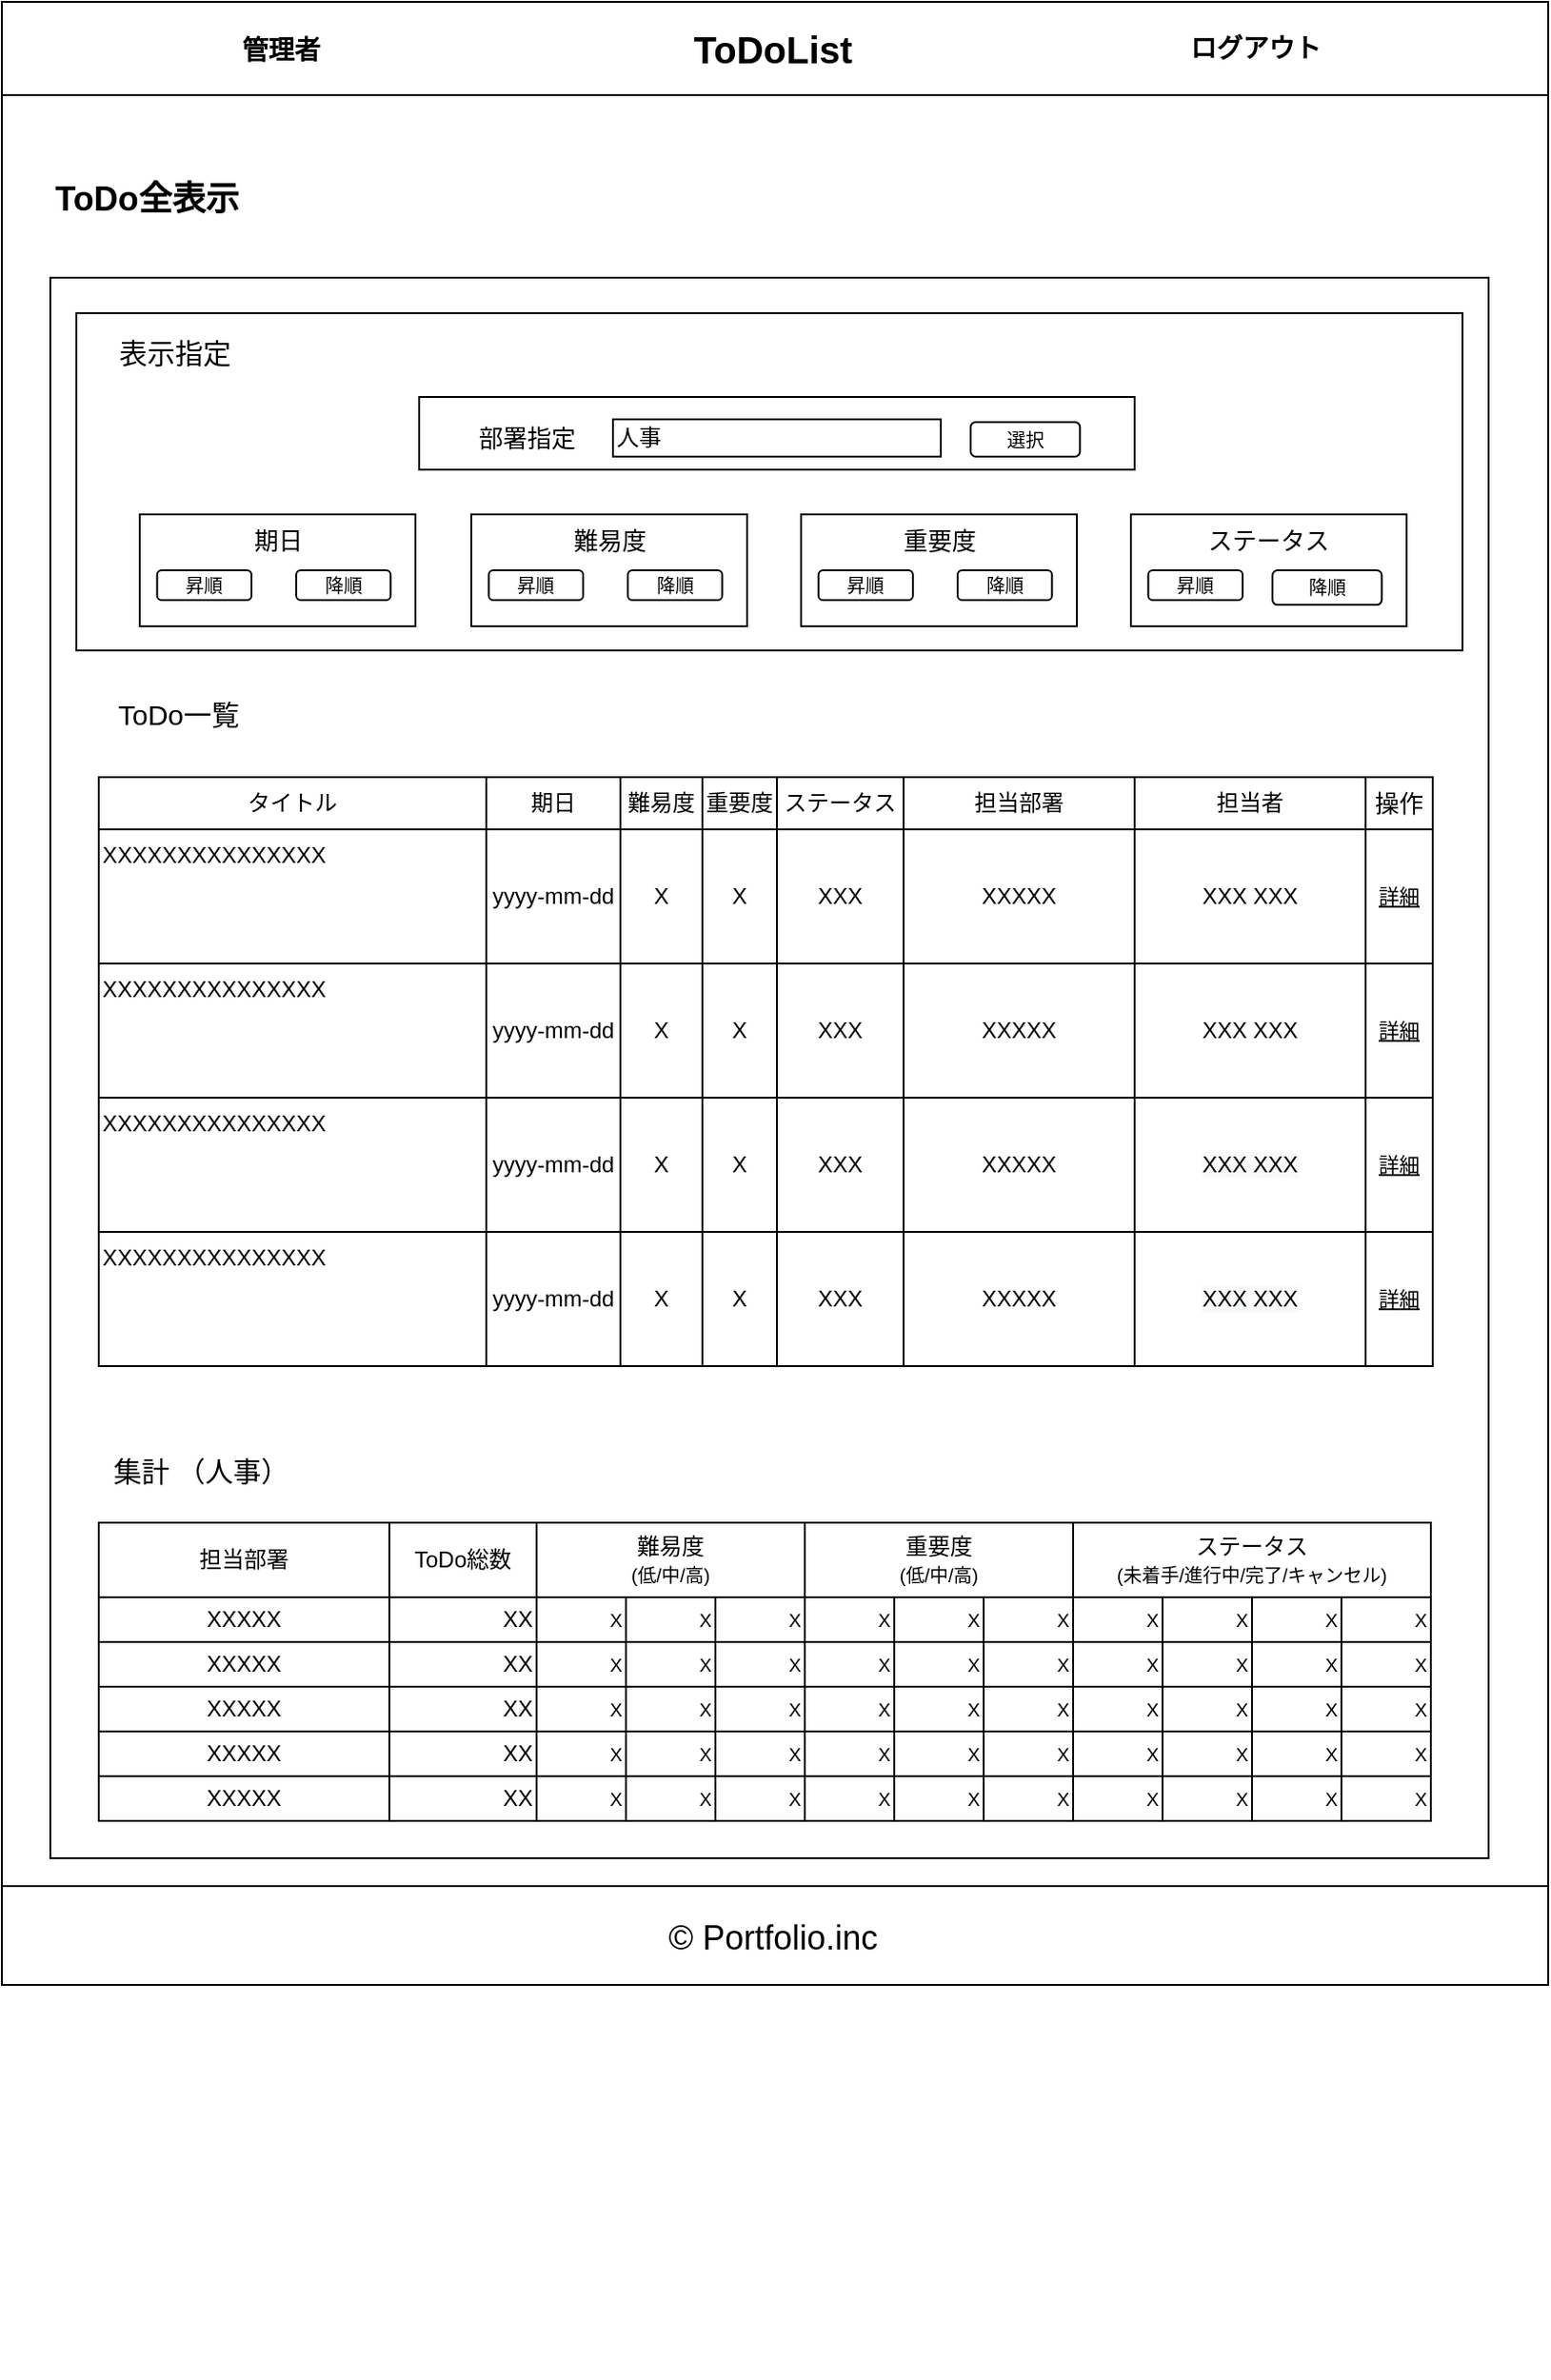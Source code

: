 <mxfile version="13.9.9" type="device"><diagram id="lAW5gfvQpGq91mGYDGwt" name="ページ1"><mxGraphModel dx="2434" dy="2695" grid="1" gridSize="4" guides="1" tooltips="1" connect="1" arrows="1" fold="1" page="1" pageScale="1" pageWidth="827" pageHeight="1169" math="0" shadow="0"><root><mxCell id="0"/><mxCell id="1" parent="0"/><mxCell id="KEuncwygjHZbyqNy_YQT-34" value="" style="group" parent="1" vertex="1" connectable="0"><mxGeometry y="-48" width="830" height="996" as="geometry"/></mxCell><mxCell id="tP_qFb6u1pj_dAxfEfU8-1" value="" style="rounded=0;whiteSpace=wrap;html=1;" parent="KEuncwygjHZbyqNy_YQT-34" vertex="1"><mxGeometry y="-68" width="830" height="1048" as="geometry"/></mxCell><mxCell id="tP_qFb6u1pj_dAxfEfU8-2" value="" style="rounded=0;whiteSpace=wrap;html=1;" parent="KEuncwygjHZbyqNy_YQT-34" vertex="1"><mxGeometry y="-76" width="830" height="50" as="geometry"/></mxCell><mxCell id="tP_qFb6u1pj_dAxfEfU8-8" value="" style="rounded=0;whiteSpace=wrap;html=1;" parent="KEuncwygjHZbyqNy_YQT-34" vertex="1"><mxGeometry y="935" width="830" height="53" as="geometry"/></mxCell><mxCell id="tP_qFb6u1pj_dAxfEfU8-9" value="&lt;font style=&quot;font-size: 18px&quot;&gt;© Portfolio.inc&lt;/font&gt;" style="text;html=1;strokeColor=none;fillColor=none;align=center;verticalAlign=middle;whiteSpace=wrap;rounded=0;fontSize=20;" parent="KEuncwygjHZbyqNy_YQT-34" vertex="1"><mxGeometry x="298" y="951.5" width="232" height="20" as="geometry"/></mxCell><mxCell id="249utH4H3VEhiZY-PdCE-3" value="&lt;font size=&quot;1&quot;&gt;&lt;b style=&quot;font-size: 18px&quot;&gt;ToDo全表示&lt;/b&gt;&lt;/font&gt;" style="text;html=1;strokeColor=none;fillColor=none;align=center;verticalAlign=middle;whiteSpace=wrap;rounded=0;fontSize=17;" parent="KEuncwygjHZbyqNy_YQT-34" vertex="1"><mxGeometry x="16" y="20" width="124" height="20" as="geometry"/></mxCell><mxCell id="tP_qFb6u1pj_dAxfEfU8-3" value="&lt;b&gt;&lt;font style=&quot;font-size: 20px&quot;&gt;ToDoList&lt;/font&gt;&lt;/b&gt;" style="text;html=1;strokeColor=none;fillColor=none;align=center;verticalAlign=middle;whiteSpace=wrap;rounded=0;strokeWidth=4;" parent="KEuncwygjHZbyqNy_YQT-34" vertex="1"><mxGeometry x="334" y="-66" width="160" height="30" as="geometry"/></mxCell><mxCell id="KEuncwygjHZbyqNy_YQT-17" value="&lt;span style=&quot;font-size: 14px&quot;&gt;&lt;b style=&quot;font-size: 14px&quot;&gt;管理者&lt;/b&gt;&lt;/span&gt;" style="text;html=1;strokeColor=none;fillColor=none;align=center;verticalAlign=middle;whiteSpace=wrap;rounded=0;fontSize=14;" parent="KEuncwygjHZbyqNy_YQT-34" vertex="1"><mxGeometry x="100" y="-60" width="100" height="20" as="geometry"/></mxCell><mxCell id="KEuncwygjHZbyqNy_YQT-21" value="&lt;b&gt;ログアウト&lt;/b&gt;" style="text;html=1;strokeColor=none;fillColor=none;align=center;verticalAlign=middle;whiteSpace=wrap;rounded=0;fontSize=14;" parent="KEuncwygjHZbyqNy_YQT-34" vertex="1"><mxGeometry x="623" y="-61" width="100" height="20" as="geometry"/></mxCell><mxCell id="KEuncwygjHZbyqNy_YQT-14" value="" style="rounded=0;whiteSpace=wrap;html=1;fillColor=none;" parent="KEuncwygjHZbyqNy_YQT-34" vertex="1"><mxGeometry x="26" y="72" width="772" height="848" as="geometry"/></mxCell><mxCell id="OrFkVEM_c1ZQOquCTtwF-202" value="" style="group" parent="1" vertex="1" connectable="0"><mxGeometry x="46" y="38" width="736" height="128" as="geometry"/></mxCell><mxCell id="OrFkVEM_c1ZQOquCTtwF-110" value="表示指定" style="text;html=1;strokeColor=none;fillColor=none;align=center;verticalAlign=middle;whiteSpace=wrap;rounded=0;fontSize=15;" parent="OrFkVEM_c1ZQOquCTtwF-202" vertex="1"><mxGeometry x="13" y="16" width="68" height="20" as="geometry"/></mxCell><mxCell id="OrFkVEM_c1ZQOquCTtwF-124" value="" style="group" parent="OrFkVEM_c1ZQOquCTtwF-202" vertex="1" connectable="0"><mxGeometry x="28" y="113" width="148" height="60" as="geometry"/></mxCell><mxCell id="OrFkVEM_c1ZQOquCTtwF-119" value="" style="rounded=0;whiteSpace=wrap;html=1;fontSize=11;align=center;" parent="OrFkVEM_c1ZQOquCTtwF-124" vertex="1"><mxGeometry width="148" height="60" as="geometry"/></mxCell><mxCell id="OrFkVEM_c1ZQOquCTtwF-114" value="期日" style="text;html=1;strokeColor=none;fillColor=none;align=center;verticalAlign=middle;whiteSpace=wrap;rounded=0;fontSize=13;" parent="OrFkVEM_c1ZQOquCTtwF-124" vertex="1"><mxGeometry x="50.667" y="4" width="46.667" height="20" as="geometry"/></mxCell><mxCell id="OrFkVEM_c1ZQOquCTtwF-116" value="昇順" style="rounded=1;whiteSpace=wrap;html=1;fontSize=10;align=center;" parent="OrFkVEM_c1ZQOquCTtwF-124" vertex="1"><mxGeometry x="9.33" y="30" width="50.67" height="16" as="geometry"/></mxCell><mxCell id="OrFkVEM_c1ZQOquCTtwF-138" value="降順" style="rounded=1;whiteSpace=wrap;html=1;fontSize=10;align=center;" parent="OrFkVEM_c1ZQOquCTtwF-124" vertex="1"><mxGeometry x="84" y="30" width="50.67" height="16" as="geometry"/></mxCell><mxCell id="OrFkVEM_c1ZQOquCTtwF-157" value="" style="group" parent="OrFkVEM_c1ZQOquCTtwF-202" vertex="1" connectable="0"><mxGeometry x="206" y="113" width="148" height="60" as="geometry"/></mxCell><mxCell id="OrFkVEM_c1ZQOquCTtwF-158" value="" style="rounded=0;whiteSpace=wrap;html=1;fontSize=11;align=center;" parent="OrFkVEM_c1ZQOquCTtwF-157" vertex="1"><mxGeometry width="148" height="60" as="geometry"/></mxCell><mxCell id="OrFkVEM_c1ZQOquCTtwF-159" value="難易度" style="text;html=1;strokeColor=none;fillColor=none;align=center;verticalAlign=middle;whiteSpace=wrap;rounded=0;fontSize=13;" parent="OrFkVEM_c1ZQOquCTtwF-157" vertex="1"><mxGeometry x="50.667" y="4" width="46.667" height="20" as="geometry"/></mxCell><mxCell id="OrFkVEM_c1ZQOquCTtwF-160" value="昇順" style="rounded=1;whiteSpace=wrap;html=1;fontSize=10;align=center;" parent="OrFkVEM_c1ZQOquCTtwF-157" vertex="1"><mxGeometry x="9.33" y="30" width="50.67" height="16" as="geometry"/></mxCell><mxCell id="OrFkVEM_c1ZQOquCTtwF-161" value="降順" style="rounded=1;whiteSpace=wrap;html=1;fontSize=10;align=center;" parent="OrFkVEM_c1ZQOquCTtwF-157" vertex="1"><mxGeometry x="84" y="30" width="50.67" height="16" as="geometry"/></mxCell><mxCell id="OrFkVEM_c1ZQOquCTtwF-162" value="" style="group" parent="OrFkVEM_c1ZQOquCTtwF-202" vertex="1" connectable="0"><mxGeometry x="383" y="113" width="148" height="60" as="geometry"/></mxCell><mxCell id="OrFkVEM_c1ZQOquCTtwF-163" value="" style="rounded=0;whiteSpace=wrap;html=1;fontSize=11;align=center;" parent="OrFkVEM_c1ZQOquCTtwF-162" vertex="1"><mxGeometry width="148" height="60" as="geometry"/></mxCell><mxCell id="OrFkVEM_c1ZQOquCTtwF-164" value="重要度" style="text;html=1;strokeColor=none;fillColor=none;align=center;verticalAlign=middle;whiteSpace=wrap;rounded=0;fontSize=13;" parent="OrFkVEM_c1ZQOquCTtwF-162" vertex="1"><mxGeometry x="50.667" y="4" width="46.667" height="20" as="geometry"/></mxCell><mxCell id="OrFkVEM_c1ZQOquCTtwF-165" value="昇順" style="rounded=1;whiteSpace=wrap;html=1;fontSize=10;align=center;" parent="OrFkVEM_c1ZQOquCTtwF-162" vertex="1"><mxGeometry x="9.33" y="30" width="50.67" height="16" as="geometry"/></mxCell><mxCell id="OrFkVEM_c1ZQOquCTtwF-166" value="降順" style="rounded=1;whiteSpace=wrap;html=1;fontSize=10;align=center;" parent="OrFkVEM_c1ZQOquCTtwF-162" vertex="1"><mxGeometry x="84" y="30" width="50.67" height="16" as="geometry"/></mxCell><mxCell id="OrFkVEM_c1ZQOquCTtwF-172" value="" style="group" parent="OrFkVEM_c1ZQOquCTtwF-202" vertex="1" connectable="0"><mxGeometry x="560" y="113" width="148" height="60" as="geometry"/></mxCell><mxCell id="OrFkVEM_c1ZQOquCTtwF-173" value="" style="rounded=0;whiteSpace=wrap;html=1;fontSize=11;align=center;" parent="OrFkVEM_c1ZQOquCTtwF-172" vertex="1"><mxGeometry width="148" height="60" as="geometry"/></mxCell><mxCell id="OrFkVEM_c1ZQOquCTtwF-174" value="ステータス" style="text;html=1;strokeColor=none;fillColor=none;align=center;verticalAlign=middle;whiteSpace=wrap;rounded=0;fontSize=13;" parent="OrFkVEM_c1ZQOquCTtwF-172" vertex="1"><mxGeometry x="36" y="4" width="76" height="20" as="geometry"/></mxCell><mxCell id="OrFkVEM_c1ZQOquCTtwF-175" value="昇順" style="rounded=1;whiteSpace=wrap;html=1;fontSize=10;align=center;" parent="OrFkVEM_c1ZQOquCTtwF-172" vertex="1"><mxGeometry x="9.33" y="30" width="50.67" height="16" as="geometry"/></mxCell><mxCell id="OrFkVEM_c1ZQOquCTtwF-176" value="降順" style="rounded=1;whiteSpace=wrap;html=1;fontSize=10;align=center;" parent="OrFkVEM_c1ZQOquCTtwF-172" vertex="1"><mxGeometry x="76" y="30" width="58.67" height="18.53" as="geometry"/></mxCell><mxCell id="OrFkVEM_c1ZQOquCTtwF-203" value="ToDo一覧" style="text;html=1;strokeColor=none;fillColor=none;align=center;verticalAlign=middle;whiteSpace=wrap;rounded=0;fontSize=15;" parent="1" vertex="1"><mxGeometry x="57" y="248" width="76" height="20" as="geometry"/></mxCell><mxCell id="Nh4IR3t0AtoiWGDYlAv8-226" value="" style="group" parent="1" vertex="1" connectable="0"><mxGeometry x="52" y="319" width="748" height="460" as="geometry"/></mxCell><mxCell id="Nh4IR3t0AtoiWGDYlAv8-65" value="" style="group" parent="Nh4IR3t0AtoiWGDYlAv8-226" vertex="1" connectable="0"><mxGeometry width="748" height="460" as="geometry"/></mxCell><mxCell id="Nh4IR3t0AtoiWGDYlAv8-66" value="" style="group" parent="Nh4IR3t0AtoiWGDYlAv8-65" vertex="1" connectable="0"><mxGeometry width="692" height="460" as="geometry"/></mxCell><mxCell id="Nh4IR3t0AtoiWGDYlAv8-67" value="タイトル" style="rounded=0;whiteSpace=wrap;html=1;" parent="Nh4IR3t0AtoiWGDYlAv8-66" vertex="1"><mxGeometry y="-27" width="208" height="28" as="geometry"/></mxCell><mxCell id="Nh4IR3t0AtoiWGDYlAv8-69" value="期日" style="rounded=0;whiteSpace=wrap;html=1;" parent="Nh4IR3t0AtoiWGDYlAv8-66" vertex="1"><mxGeometry x="208" y="-27" width="72" height="28" as="geometry"/></mxCell><mxCell id="Nh4IR3t0AtoiWGDYlAv8-70" value="難易度" style="rounded=0;whiteSpace=wrap;html=1;" parent="Nh4IR3t0AtoiWGDYlAv8-66" vertex="1"><mxGeometry x="280" y="-27" width="44" height="28" as="geometry"/></mxCell><mxCell id="Nh4IR3t0AtoiWGDYlAv8-71" value="重要度" style="rounded=0;whiteSpace=wrap;html=1;" parent="Nh4IR3t0AtoiWGDYlAv8-66" vertex="1"><mxGeometry x="324" y="-27" width="40" height="28" as="geometry"/></mxCell><mxCell id="Nh4IR3t0AtoiWGDYlAv8-72" value="ステータス" style="rounded=0;whiteSpace=wrap;html=1;" parent="Nh4IR3t0AtoiWGDYlAv8-66" vertex="1"><mxGeometry x="364" y="-27" width="68" height="28" as="geometry"/></mxCell><mxCell id="Nh4IR3t0AtoiWGDYlAv8-210" value="担当者" style="rounded=0;whiteSpace=wrap;html=1;" parent="Nh4IR3t0AtoiWGDYlAv8-66" vertex="1"><mxGeometry x="556" y="-27" width="124" height="28" as="geometry"/></mxCell><mxCell id="Nh4IR3t0AtoiWGDYlAv8-73" value="" style="group;align=left;verticalAlign=top;fontSize=11;" parent="Nh4IR3t0AtoiWGDYlAv8-65" vertex="1" connectable="0"><mxGeometry y="28" width="748" height="432" as="geometry"/></mxCell><mxCell id="Nh4IR3t0AtoiWGDYlAv8-74" value="" style="group" parent="Nh4IR3t0AtoiWGDYlAv8-73" vertex="1" connectable="0"><mxGeometry width="748" height="432" as="geometry"/></mxCell><mxCell id="Nh4IR3t0AtoiWGDYlAv8-75" value="XXXXXXXXXXXXXXX" style="rounded=0;whiteSpace=wrap;html=1;align=left;verticalAlign=top;" parent="Nh4IR3t0AtoiWGDYlAv8-74" vertex="1"><mxGeometry y="-27" width="208" height="72" as="geometry"/></mxCell><mxCell id="Nh4IR3t0AtoiWGDYlAv8-77" value="yyyy-mm-dd" style="rounded=0;whiteSpace=wrap;html=1;" parent="Nh4IR3t0AtoiWGDYlAv8-74" vertex="1"><mxGeometry x="208" y="-27" width="72" height="72" as="geometry"/></mxCell><mxCell id="Nh4IR3t0AtoiWGDYlAv8-78" value="X" style="rounded=0;whiteSpace=wrap;html=1;" parent="Nh4IR3t0AtoiWGDYlAv8-74" vertex="1"><mxGeometry x="280" y="-27" width="44" height="72" as="geometry"/></mxCell><mxCell id="Nh4IR3t0AtoiWGDYlAv8-79" value="X" style="rounded=0;whiteSpace=wrap;html=1;" parent="Nh4IR3t0AtoiWGDYlAv8-74" vertex="1"><mxGeometry x="324" y="-27" width="40" height="72" as="geometry"/></mxCell><mxCell id="Nh4IR3t0AtoiWGDYlAv8-80" value="XXX" style="rounded=0;whiteSpace=wrap;html=1;" parent="Nh4IR3t0AtoiWGDYlAv8-74" vertex="1"><mxGeometry x="364" y="-27" width="68" height="72" as="geometry"/></mxCell><mxCell id="Nh4IR3t0AtoiWGDYlAv8-211" value="XXX XXX" style="rounded=0;whiteSpace=wrap;html=1;" parent="Nh4IR3t0AtoiWGDYlAv8-74" vertex="1"><mxGeometry x="556" y="-27" width="124" height="72" as="geometry"/></mxCell><mxCell id="Nh4IR3t0AtoiWGDYlAv8-218" value="担当部署" style="rounded=0;whiteSpace=wrap;html=1;" parent="Nh4IR3t0AtoiWGDYlAv8-74" vertex="1"><mxGeometry x="432" y="-55" width="124" height="28" as="geometry"/></mxCell><mxCell id="Nh4IR3t0AtoiWGDYlAv8-219" value="XXXXX" style="rounded=0;whiteSpace=wrap;html=1;" parent="Nh4IR3t0AtoiWGDYlAv8-74" vertex="1"><mxGeometry x="432" y="-27" width="124" height="72" as="geometry"/></mxCell><mxCell id="Nh4IR3t0AtoiWGDYlAv8-220" value="XXXXX" style="rounded=0;whiteSpace=wrap;html=1;" parent="Nh4IR3t0AtoiWGDYlAv8-74" vertex="1"><mxGeometry x="432" y="45" width="124" height="72" as="geometry"/></mxCell><mxCell id="Nh4IR3t0AtoiWGDYlAv8-221" value="XXXXX" style="rounded=0;whiteSpace=wrap;html=1;" parent="Nh4IR3t0AtoiWGDYlAv8-74" vertex="1"><mxGeometry x="432" y="117" width="124" height="72" as="geometry"/></mxCell><mxCell id="Nh4IR3t0AtoiWGDYlAv8-222" value="XXXXX" style="rounded=0;whiteSpace=wrap;html=1;" parent="Nh4IR3t0AtoiWGDYlAv8-74" vertex="1"><mxGeometry x="432" y="189" width="124" height="72" as="geometry"/></mxCell><mxCell id="Nh4IR3t0AtoiWGDYlAv8-225" value="XXXXX" style="rounded=0;whiteSpace=wrap;html=1;" parent="Nh4IR3t0AtoiWGDYlAv8-74" vertex="1"><mxGeometry x="432" y="189" width="124" height="72" as="geometry"/></mxCell><mxCell id="Nh4IR3t0AtoiWGDYlAv8-81" value="" style="group;align=left;verticalAlign=top;fontSize=11;" parent="Nh4IR3t0AtoiWGDYlAv8-65" vertex="1" connectable="0"><mxGeometry y="73" width="748" height="72" as="geometry"/></mxCell><mxCell id="Nh4IR3t0AtoiWGDYlAv8-82" value="" style="group" parent="Nh4IR3t0AtoiWGDYlAv8-81" vertex="1" connectable="0"><mxGeometry width="748" height="72" as="geometry"/></mxCell><mxCell id="Nh4IR3t0AtoiWGDYlAv8-83" value="XXXXXXXXXXXXXXX" style="rounded=0;whiteSpace=wrap;html=1;align=left;verticalAlign=top;" parent="Nh4IR3t0AtoiWGDYlAv8-82" vertex="1"><mxGeometry width="208" height="72" as="geometry"/></mxCell><mxCell id="Nh4IR3t0AtoiWGDYlAv8-85" value="yyyy-mm-dd" style="rounded=0;whiteSpace=wrap;html=1;" parent="Nh4IR3t0AtoiWGDYlAv8-82" vertex="1"><mxGeometry x="208" width="72" height="72" as="geometry"/></mxCell><mxCell id="Nh4IR3t0AtoiWGDYlAv8-86" value="X" style="rounded=0;whiteSpace=wrap;html=1;" parent="Nh4IR3t0AtoiWGDYlAv8-82" vertex="1"><mxGeometry x="280" width="44" height="72" as="geometry"/></mxCell><mxCell id="Nh4IR3t0AtoiWGDYlAv8-87" value="X" style="rounded=0;whiteSpace=wrap;html=1;" parent="Nh4IR3t0AtoiWGDYlAv8-82" vertex="1"><mxGeometry x="324" width="40" height="72" as="geometry"/></mxCell><mxCell id="Nh4IR3t0AtoiWGDYlAv8-88" value="XXX" style="rounded=0;whiteSpace=wrap;html=1;" parent="Nh4IR3t0AtoiWGDYlAv8-82" vertex="1"><mxGeometry x="364" width="68" height="72" as="geometry"/></mxCell><mxCell id="Nh4IR3t0AtoiWGDYlAv8-212" value="XXX XXX" style="rounded=0;whiteSpace=wrap;html=1;" parent="Nh4IR3t0AtoiWGDYlAv8-82" vertex="1"><mxGeometry x="556" width="124" height="72" as="geometry"/></mxCell><mxCell id="Nh4IR3t0AtoiWGDYlAv8-89" value="" style="group;align=left;verticalAlign=top;fontSize=11;" parent="Nh4IR3t0AtoiWGDYlAv8-65" vertex="1" connectable="0"><mxGeometry y="145" width="748" height="72" as="geometry"/></mxCell><mxCell id="Nh4IR3t0AtoiWGDYlAv8-90" value="" style="group" parent="Nh4IR3t0AtoiWGDYlAv8-89" vertex="1" connectable="0"><mxGeometry width="748" height="72" as="geometry"/></mxCell><mxCell id="Nh4IR3t0AtoiWGDYlAv8-91" value="XXXXXXXXXXXXXXX" style="rounded=0;whiteSpace=wrap;html=1;align=left;verticalAlign=top;" parent="Nh4IR3t0AtoiWGDYlAv8-90" vertex="1"><mxGeometry width="208" height="72" as="geometry"/></mxCell><mxCell id="Nh4IR3t0AtoiWGDYlAv8-93" value="yyyy-mm-dd" style="rounded=0;whiteSpace=wrap;html=1;" parent="Nh4IR3t0AtoiWGDYlAv8-90" vertex="1"><mxGeometry x="208" width="72" height="72" as="geometry"/></mxCell><mxCell id="Nh4IR3t0AtoiWGDYlAv8-94" value="X" style="rounded=0;whiteSpace=wrap;html=1;" parent="Nh4IR3t0AtoiWGDYlAv8-90" vertex="1"><mxGeometry x="280" width="44" height="72" as="geometry"/></mxCell><mxCell id="Nh4IR3t0AtoiWGDYlAv8-95" value="X" style="rounded=0;whiteSpace=wrap;html=1;" parent="Nh4IR3t0AtoiWGDYlAv8-90" vertex="1"><mxGeometry x="324" width="40" height="72" as="geometry"/></mxCell><mxCell id="Nh4IR3t0AtoiWGDYlAv8-96" value="XXX" style="rounded=0;whiteSpace=wrap;html=1;" parent="Nh4IR3t0AtoiWGDYlAv8-90" vertex="1"><mxGeometry x="364" width="68" height="72" as="geometry"/></mxCell><mxCell id="Nh4IR3t0AtoiWGDYlAv8-213" value="&#10;&#10;&lt;span style=&quot;color: rgb(0, 0, 0); font-family: helvetica; font-size: 12px; font-style: normal; font-weight: 400; letter-spacing: normal; text-align: center; text-indent: 0px; text-transform: none; word-spacing: 0px; background-color: rgb(248, 249, 250); display: inline; float: none;&quot;&gt;XXX XXX&lt;/span&gt;&#10;&#10;" style="rounded=0;whiteSpace=wrap;html=1;" parent="Nh4IR3t0AtoiWGDYlAv8-90" vertex="1"><mxGeometry x="556" width="124" height="72" as="geometry"/></mxCell><mxCell id="Nh4IR3t0AtoiWGDYlAv8-97" value="" style="group;align=left;verticalAlign=top;fontSize=11;" parent="Nh4IR3t0AtoiWGDYlAv8-65" vertex="1" connectable="0"><mxGeometry y="217" width="748" height="72" as="geometry"/></mxCell><mxCell id="Nh4IR3t0AtoiWGDYlAv8-98" value="" style="group" parent="Nh4IR3t0AtoiWGDYlAv8-97" vertex="1" connectable="0"><mxGeometry width="748" height="72" as="geometry"/></mxCell><mxCell id="Nh4IR3t0AtoiWGDYlAv8-99" value="XXXXXXXXXXXXXXX" style="rounded=0;whiteSpace=wrap;html=1;align=left;verticalAlign=top;" parent="Nh4IR3t0AtoiWGDYlAv8-98" vertex="1"><mxGeometry width="208" height="72" as="geometry"/></mxCell><mxCell id="Nh4IR3t0AtoiWGDYlAv8-101" value="yyyy-mm-dd" style="rounded=0;whiteSpace=wrap;html=1;" parent="Nh4IR3t0AtoiWGDYlAv8-98" vertex="1"><mxGeometry x="208" width="72" height="72" as="geometry"/></mxCell><mxCell id="Nh4IR3t0AtoiWGDYlAv8-102" value="X" style="rounded=0;whiteSpace=wrap;html=1;" parent="Nh4IR3t0AtoiWGDYlAv8-98" vertex="1"><mxGeometry x="280" width="44" height="72" as="geometry"/></mxCell><mxCell id="Nh4IR3t0AtoiWGDYlAv8-103" value="X" style="rounded=0;whiteSpace=wrap;html=1;" parent="Nh4IR3t0AtoiWGDYlAv8-98" vertex="1"><mxGeometry x="324" width="40" height="72" as="geometry"/></mxCell><mxCell id="Nh4IR3t0AtoiWGDYlAv8-104" value="XXX" style="rounded=0;whiteSpace=wrap;html=1;" parent="Nh4IR3t0AtoiWGDYlAv8-98" vertex="1"><mxGeometry x="364" width="68" height="72" as="geometry"/></mxCell><mxCell id="Nh4IR3t0AtoiWGDYlAv8-214" value="XXXXX" style="rounded=0;whiteSpace=wrap;html=1;" parent="Nh4IR3t0AtoiWGDYlAv8-98" vertex="1"><mxGeometry x="556" width="124" height="72" as="geometry"/></mxCell><mxCell id="Nh4IR3t0AtoiWGDYlAv8-121" value="" style="group;fontSize=12;" parent="Nh4IR3t0AtoiWGDYlAv8-65" vertex="1" connectable="0"><mxGeometry x="680" width="36" height="460" as="geometry"/></mxCell><mxCell id="Nh4IR3t0AtoiWGDYlAv8-122" value="&lt;font style=&quot;font-size: 13px&quot;&gt;操作&lt;/font&gt;" style="rounded=0;whiteSpace=wrap;html=1;fontSize=11;" parent="Nh4IR3t0AtoiWGDYlAv8-121" vertex="1"><mxGeometry y="-27" width="36" height="28" as="geometry"/></mxCell><mxCell id="Nh4IR3t0AtoiWGDYlAv8-123" value="詳細" style="rounded=0;whiteSpace=wrap;html=1;fontStyle=4;fontSize=11;" parent="Nh4IR3t0AtoiWGDYlAv8-121" vertex="1"><mxGeometry y="1" width="36" height="72" as="geometry"/></mxCell><mxCell id="Nh4IR3t0AtoiWGDYlAv8-124" value="詳細" style="rounded=0;whiteSpace=wrap;html=1;fontStyle=4;fontSize=11;" parent="Nh4IR3t0AtoiWGDYlAv8-121" vertex="1"><mxGeometry y="73" width="36" height="72" as="geometry"/></mxCell><mxCell id="Nh4IR3t0AtoiWGDYlAv8-125" value="詳細" style="rounded=0;whiteSpace=wrap;html=1;fontStyle=4;fontSize=11;" parent="Nh4IR3t0AtoiWGDYlAv8-121" vertex="1"><mxGeometry y="145" width="36" height="72" as="geometry"/></mxCell><mxCell id="Nh4IR3t0AtoiWGDYlAv8-126" value="詳細" style="rounded=0;whiteSpace=wrap;html=1;fontStyle=4;fontSize=11;" parent="Nh4IR3t0AtoiWGDYlAv8-121" vertex="1"><mxGeometry y="217" width="36" height="72" as="geometry"/></mxCell><mxCell id="Nh4IR3t0AtoiWGDYlAv8-215" value="&#10;&#10;&lt;span style=&quot;color: rgb(0, 0, 0); font-family: helvetica; font-size: 12px; font-style: normal; font-weight: 400; letter-spacing: normal; text-align: center; text-indent: 0px; text-transform: none; word-spacing: 0px; background-color: rgb(248, 249, 250); display: inline; float: none;&quot;&gt;XXX XXX&lt;/span&gt;&#10;&#10;" style="rounded=0;whiteSpace=wrap;html=1;" parent="Nh4IR3t0AtoiWGDYlAv8-226" vertex="1"><mxGeometry x="556" y="217" width="124" height="72" as="geometry"/></mxCell><mxCell id="Nh4IR3t0AtoiWGDYlAv8-233" value="集計 （人事）" style="text;html=1;strokeColor=none;fillColor=none;align=left;verticalAlign=middle;whiteSpace=wrap;rounded=0;fontSize=15;" parent="1" vertex="1"><mxGeometry x="58" y="653" width="102" height="21" as="geometry"/></mxCell><mxCell id="6Phl9rQCtmDRQ4KBqQG9-1" value="" style="rounded=0;whiteSpace=wrap;html=1;fillColor=none;" parent="1" vertex="1"><mxGeometry x="40" y="43" width="744" height="181" as="geometry"/></mxCell><mxCell id="81lHMVTbH2b8b4nQCNPL-34" value="部署指定" style="text;html=1;strokeColor=none;fillColor=none;align=center;verticalAlign=middle;whiteSpace=wrap;rounded=0;fontSize=13;" parent="1" vertex="1"><mxGeometry x="244" y="100" width="76" height="20" as="geometry"/></mxCell><mxCell id="81lHMVTbH2b8b4nQCNPL-35" value="人事" style="rounded=0;whiteSpace=wrap;html=1;align=left;" parent="1" vertex="1"><mxGeometry x="328" y="100" width="176" height="20" as="geometry"/></mxCell><mxCell id="81lHMVTbH2b8b4nQCNPL-36" value="選択" style="rounded=1;whiteSpace=wrap;html=1;fontSize=10;align=center;" parent="1" vertex="1"><mxGeometry x="520" y="101.47" width="58.67" height="18.53" as="geometry"/></mxCell><mxCell id="FVE91nrgjxOGbWQRFv49-96" value="" style="group" parent="1" vertex="1" connectable="0"><mxGeometry x="35" y="991" width="732" height="40" as="geometry"/></mxCell><mxCell id="FVE91nrgjxOGbWQRFv49-97" value="担当部署" style="rounded=0;whiteSpace=wrap;html=1;" parent="FVE91nrgjxOGbWQRFv49-96" vertex="1"><mxGeometry x="17" y="-299" width="156" height="40" as="geometry"/></mxCell><mxCell id="FVE91nrgjxOGbWQRFv49-98" value="ToDo総数" style="rounded=0;whiteSpace=wrap;html=1;" parent="FVE91nrgjxOGbWQRFv49-96" vertex="1"><mxGeometry x="173" y="-299" width="79" height="40" as="geometry"/></mxCell><mxCell id="FVE91nrgjxOGbWQRFv49-99" value="" style="group" parent="FVE91nrgjxOGbWQRFv49-96" vertex="1" connectable="0"><mxGeometry x="520" y="-299" width="212" height="40" as="geometry"/></mxCell><mxCell id="FVE91nrgjxOGbWQRFv49-100" value="ステータス&lt;br&gt;&lt;font style=&quot;font-size: 10px&quot;&gt;(未着手/進行中/完了/キャンセル)&lt;/font&gt;" style="rounded=0;whiteSpace=wrap;html=1;" parent="FVE91nrgjxOGbWQRFv49-99" vertex="1"><mxGeometry x="20" width="192" height="40" as="geometry"/></mxCell><mxCell id="FVE91nrgjxOGbWQRFv49-101" value="" style="group" parent="FVE91nrgjxOGbWQRFv49-96" vertex="1" connectable="0"><mxGeometry x="396" y="-299" width="144" height="40" as="geometry"/></mxCell><mxCell id="FVE91nrgjxOGbWQRFv49-102" value="重要度&lt;br&gt;&lt;span style=&quot;font-size: 10px&quot;&gt;(&lt;/span&gt;&lt;span style=&quot;font-size: 10px&quot;&gt;低/中/高&lt;/span&gt;&lt;span style=&quot;font-size: 10px&quot;&gt;)&lt;/span&gt;" style="rounded=0;whiteSpace=wrap;html=1;" parent="FVE91nrgjxOGbWQRFv49-101" vertex="1"><mxGeometry width="144" height="40" as="geometry"/></mxCell><mxCell id="FVE91nrgjxOGbWQRFv49-103" value="" style="group" parent="FVE91nrgjxOGbWQRFv49-96" vertex="1" connectable="0"><mxGeometry x="252" y="-299" width="144" height="40" as="geometry"/></mxCell><mxCell id="FVE91nrgjxOGbWQRFv49-104" value="難易度&lt;br&gt;&lt;font style=&quot;font-size: 10px&quot;&gt;(低/中/高)&lt;/font&gt;" style="rounded=0;whiteSpace=wrap;html=1;" parent="FVE91nrgjxOGbWQRFv49-103" vertex="1"><mxGeometry width="144" height="40" as="geometry"/></mxCell><mxCell id="FVE91nrgjxOGbWQRFv49-105" value="" style="group" parent="1" vertex="1" connectable="0"><mxGeometry x="35" y="1031" width="732" height="24" as="geometry"/></mxCell><mxCell id="FVE91nrgjxOGbWQRFv49-106" value="XXXXX" style="rounded=0;whiteSpace=wrap;html=1;" parent="FVE91nrgjxOGbWQRFv49-105" vertex="1"><mxGeometry x="17" y="-299" width="156" height="24" as="geometry"/></mxCell><mxCell id="FVE91nrgjxOGbWQRFv49-107" value="XX" style="rounded=0;whiteSpace=wrap;html=1;align=right;" parent="FVE91nrgjxOGbWQRFv49-105" vertex="1"><mxGeometry x="173" y="-299" width="79" height="24" as="geometry"/></mxCell><mxCell id="FVE91nrgjxOGbWQRFv49-117" value="" style="group;align=right;" parent="FVE91nrgjxOGbWQRFv49-105" vertex="1" connectable="0"><mxGeometry x="252" y="-299" width="144" height="24" as="geometry"/></mxCell><mxCell id="FVE91nrgjxOGbWQRFv49-120" value="X" style="rounded=0;whiteSpace=wrap;html=1;fontSize=10;align=right;" parent="FVE91nrgjxOGbWQRFv49-117" vertex="1"><mxGeometry width="48" height="24" as="geometry"/></mxCell><mxCell id="FVE91nrgjxOGbWQRFv49-187" value="X" style="rounded=0;whiteSpace=wrap;html=1;fontSize=10;align=right;" parent="FVE91nrgjxOGbWQRFv49-117" vertex="1"><mxGeometry x="48" width="48" height="24" as="geometry"/></mxCell><mxCell id="FVE91nrgjxOGbWQRFv49-188" value="X" style="rounded=0;whiteSpace=wrap;html=1;fontSize=10;align=right;" parent="FVE91nrgjxOGbWQRFv49-117" vertex="1"><mxGeometry x="96" width="48" height="24" as="geometry"/></mxCell><mxCell id="FVE91nrgjxOGbWQRFv49-189" value="" style="group;align=right;" parent="FVE91nrgjxOGbWQRFv49-105" vertex="1" connectable="0"><mxGeometry x="396" y="-299" width="144" height="24" as="geometry"/></mxCell><mxCell id="FVE91nrgjxOGbWQRFv49-190" value="X" style="rounded=0;whiteSpace=wrap;html=1;fontSize=10;align=right;" parent="FVE91nrgjxOGbWQRFv49-189" vertex="1"><mxGeometry width="48" height="24" as="geometry"/></mxCell><mxCell id="FVE91nrgjxOGbWQRFv49-191" value="X" style="rounded=0;whiteSpace=wrap;html=1;fontSize=10;align=right;" parent="FVE91nrgjxOGbWQRFv49-189" vertex="1"><mxGeometry x="48" width="48" height="24" as="geometry"/></mxCell><mxCell id="FVE91nrgjxOGbWQRFv49-192" value="X" style="rounded=0;whiteSpace=wrap;html=1;fontSize=10;align=right;" parent="FVE91nrgjxOGbWQRFv49-189" vertex="1"><mxGeometry x="96" width="48" height="24" as="geometry"/></mxCell><mxCell id="FVE91nrgjxOGbWQRFv49-193" value="" style="group;align=right;" parent="FVE91nrgjxOGbWQRFv49-105" vertex="1" connectable="0"><mxGeometry x="540" y="-299" width="144" height="24" as="geometry"/></mxCell><mxCell id="FVE91nrgjxOGbWQRFv49-194" value="X" style="rounded=0;whiteSpace=wrap;html=1;fontSize=10;align=right;" parent="FVE91nrgjxOGbWQRFv49-193" vertex="1"><mxGeometry width="48" height="24" as="geometry"/></mxCell><mxCell id="FVE91nrgjxOGbWQRFv49-195" value="X" style="rounded=0;whiteSpace=wrap;html=1;fontSize=10;align=right;" parent="FVE91nrgjxOGbWQRFv49-193" vertex="1"><mxGeometry x="48" width="48" height="24" as="geometry"/></mxCell><mxCell id="FVE91nrgjxOGbWQRFv49-196" value="X" style="rounded=0;whiteSpace=wrap;html=1;fontSize=10;align=right;" parent="FVE91nrgjxOGbWQRFv49-193" vertex="1"><mxGeometry x="96" width="48" height="24" as="geometry"/></mxCell><mxCell id="FVE91nrgjxOGbWQRFv49-212" value="X" style="rounded=0;whiteSpace=wrap;html=1;fontSize=10;align=right;" parent="FVE91nrgjxOGbWQRFv49-105" vertex="1"><mxGeometry x="684" y="-299" width="48" height="24" as="geometry"/></mxCell><mxCell id="FVE91nrgjxOGbWQRFv49-222" value="" style="group" parent="1" vertex="1" connectable="0"><mxGeometry x="35" y="1055" width="732" height="24" as="geometry"/></mxCell><mxCell id="FVE91nrgjxOGbWQRFv49-223" value="XXXXX" style="rounded=0;whiteSpace=wrap;html=1;" parent="FVE91nrgjxOGbWQRFv49-222" vertex="1"><mxGeometry x="17" y="-299" width="156" height="24" as="geometry"/></mxCell><mxCell id="FVE91nrgjxOGbWQRFv49-224" value="XX" style="rounded=0;whiteSpace=wrap;html=1;align=right;" parent="FVE91nrgjxOGbWQRFv49-222" vertex="1"><mxGeometry x="173" y="-299" width="79" height="24" as="geometry"/></mxCell><mxCell id="FVE91nrgjxOGbWQRFv49-225" value="" style="group;align=right;" parent="FVE91nrgjxOGbWQRFv49-222" vertex="1" connectable="0"><mxGeometry x="252" y="-299" width="144" height="24" as="geometry"/></mxCell><mxCell id="FVE91nrgjxOGbWQRFv49-226" value="X" style="rounded=0;whiteSpace=wrap;html=1;fontSize=10;align=right;" parent="FVE91nrgjxOGbWQRFv49-225" vertex="1"><mxGeometry width="48" height="24" as="geometry"/></mxCell><mxCell id="FVE91nrgjxOGbWQRFv49-227" value="X" style="rounded=0;whiteSpace=wrap;html=1;fontSize=10;align=right;" parent="FVE91nrgjxOGbWQRFv49-225" vertex="1"><mxGeometry x="48" width="48" height="24" as="geometry"/></mxCell><mxCell id="FVE91nrgjxOGbWQRFv49-228" value="X" style="rounded=0;whiteSpace=wrap;html=1;fontSize=10;align=right;" parent="FVE91nrgjxOGbWQRFv49-225" vertex="1"><mxGeometry x="96" width="48" height="24" as="geometry"/></mxCell><mxCell id="FVE91nrgjxOGbWQRFv49-229" value="" style="group;align=right;" parent="FVE91nrgjxOGbWQRFv49-222" vertex="1" connectable="0"><mxGeometry x="396" y="-299" width="144" height="24" as="geometry"/></mxCell><mxCell id="FVE91nrgjxOGbWQRFv49-230" value="X" style="rounded=0;whiteSpace=wrap;html=1;fontSize=10;align=right;" parent="FVE91nrgjxOGbWQRFv49-229" vertex="1"><mxGeometry width="48" height="24" as="geometry"/></mxCell><mxCell id="FVE91nrgjxOGbWQRFv49-231" value="X" style="rounded=0;whiteSpace=wrap;html=1;fontSize=10;align=right;" parent="FVE91nrgjxOGbWQRFv49-229" vertex="1"><mxGeometry x="48" width="48" height="24" as="geometry"/></mxCell><mxCell id="FVE91nrgjxOGbWQRFv49-232" value="X" style="rounded=0;whiteSpace=wrap;html=1;fontSize=10;align=right;" parent="FVE91nrgjxOGbWQRFv49-229" vertex="1"><mxGeometry x="96" width="48" height="24" as="geometry"/></mxCell><mxCell id="FVE91nrgjxOGbWQRFv49-233" value="" style="group;align=right;" parent="FVE91nrgjxOGbWQRFv49-222" vertex="1" connectable="0"><mxGeometry x="540" y="-299" width="144" height="24" as="geometry"/></mxCell><mxCell id="FVE91nrgjxOGbWQRFv49-234" value="X" style="rounded=0;whiteSpace=wrap;html=1;fontSize=10;align=right;" parent="FVE91nrgjxOGbWQRFv49-233" vertex="1"><mxGeometry width="48" height="24" as="geometry"/></mxCell><mxCell id="FVE91nrgjxOGbWQRFv49-235" value="X" style="rounded=0;whiteSpace=wrap;html=1;fontSize=10;align=right;" parent="FVE91nrgjxOGbWQRFv49-233" vertex="1"><mxGeometry x="48" width="48" height="24" as="geometry"/></mxCell><mxCell id="FVE91nrgjxOGbWQRFv49-236" value="X" style="rounded=0;whiteSpace=wrap;html=1;fontSize=10;align=right;" parent="FVE91nrgjxOGbWQRFv49-233" vertex="1"><mxGeometry x="96" width="48" height="24" as="geometry"/></mxCell><mxCell id="FVE91nrgjxOGbWQRFv49-237" value="X" style="rounded=0;whiteSpace=wrap;html=1;fontSize=10;align=right;" parent="FVE91nrgjxOGbWQRFv49-222" vertex="1"><mxGeometry x="684" y="-299" width="48" height="24" as="geometry"/></mxCell><mxCell id="FVE91nrgjxOGbWQRFv49-238" value="" style="group" parent="1" vertex="1" connectable="0"><mxGeometry x="35" y="1079" width="732" height="24" as="geometry"/></mxCell><mxCell id="FVE91nrgjxOGbWQRFv49-239" value="XXXXX" style="rounded=0;whiteSpace=wrap;html=1;" parent="FVE91nrgjxOGbWQRFv49-238" vertex="1"><mxGeometry x="17" y="-299" width="156" height="24" as="geometry"/></mxCell><mxCell id="FVE91nrgjxOGbWQRFv49-240" value="XX" style="rounded=0;whiteSpace=wrap;html=1;align=right;" parent="FVE91nrgjxOGbWQRFv49-238" vertex="1"><mxGeometry x="173" y="-299" width="79" height="24" as="geometry"/></mxCell><mxCell id="FVE91nrgjxOGbWQRFv49-241" value="" style="group;align=right;" parent="FVE91nrgjxOGbWQRFv49-238" vertex="1" connectable="0"><mxGeometry x="252" y="-299" width="144" height="24" as="geometry"/></mxCell><mxCell id="FVE91nrgjxOGbWQRFv49-242" value="X" style="rounded=0;whiteSpace=wrap;html=1;fontSize=10;align=right;" parent="FVE91nrgjxOGbWQRFv49-241" vertex="1"><mxGeometry width="48" height="24" as="geometry"/></mxCell><mxCell id="FVE91nrgjxOGbWQRFv49-243" value="X" style="rounded=0;whiteSpace=wrap;html=1;fontSize=10;align=right;" parent="FVE91nrgjxOGbWQRFv49-241" vertex="1"><mxGeometry x="48" width="48" height="24" as="geometry"/></mxCell><mxCell id="FVE91nrgjxOGbWQRFv49-244" value="X" style="rounded=0;whiteSpace=wrap;html=1;fontSize=10;align=right;" parent="FVE91nrgjxOGbWQRFv49-241" vertex="1"><mxGeometry x="96" width="48" height="24" as="geometry"/></mxCell><mxCell id="FVE91nrgjxOGbWQRFv49-245" value="" style="group;align=right;" parent="FVE91nrgjxOGbWQRFv49-238" vertex="1" connectable="0"><mxGeometry x="396" y="-299" width="144" height="24" as="geometry"/></mxCell><mxCell id="FVE91nrgjxOGbWQRFv49-246" value="X" style="rounded=0;whiteSpace=wrap;html=1;fontSize=10;align=right;" parent="FVE91nrgjxOGbWQRFv49-245" vertex="1"><mxGeometry width="48" height="24" as="geometry"/></mxCell><mxCell id="FVE91nrgjxOGbWQRFv49-247" value="X" style="rounded=0;whiteSpace=wrap;html=1;fontSize=10;align=right;" parent="FVE91nrgjxOGbWQRFv49-245" vertex="1"><mxGeometry x="48" width="48" height="24" as="geometry"/></mxCell><mxCell id="FVE91nrgjxOGbWQRFv49-248" value="X" style="rounded=0;whiteSpace=wrap;html=1;fontSize=10;align=right;" parent="FVE91nrgjxOGbWQRFv49-245" vertex="1"><mxGeometry x="96" width="48" height="24" as="geometry"/></mxCell><mxCell id="FVE91nrgjxOGbWQRFv49-249" value="" style="group;align=right;" parent="FVE91nrgjxOGbWQRFv49-238" vertex="1" connectable="0"><mxGeometry x="540" y="-299" width="144" height="24" as="geometry"/></mxCell><mxCell id="FVE91nrgjxOGbWQRFv49-250" value="X" style="rounded=0;whiteSpace=wrap;html=1;fontSize=10;align=right;" parent="FVE91nrgjxOGbWQRFv49-249" vertex="1"><mxGeometry width="48" height="24" as="geometry"/></mxCell><mxCell id="FVE91nrgjxOGbWQRFv49-251" value="X" style="rounded=0;whiteSpace=wrap;html=1;fontSize=10;align=right;" parent="FVE91nrgjxOGbWQRFv49-249" vertex="1"><mxGeometry x="48" width="48" height="24" as="geometry"/></mxCell><mxCell id="FVE91nrgjxOGbWQRFv49-252" value="X" style="rounded=0;whiteSpace=wrap;html=1;fontSize=10;align=right;" parent="FVE91nrgjxOGbWQRFv49-249" vertex="1"><mxGeometry x="96" width="48" height="24" as="geometry"/></mxCell><mxCell id="FVE91nrgjxOGbWQRFv49-253" value="X" style="rounded=0;whiteSpace=wrap;html=1;fontSize=10;align=right;" parent="FVE91nrgjxOGbWQRFv49-238" vertex="1"><mxGeometry x="684" y="-299" width="48" height="24" as="geometry"/></mxCell><mxCell id="FVE91nrgjxOGbWQRFv49-254" value="" style="group" parent="1" vertex="1" connectable="0"><mxGeometry x="35" y="1103" width="732" height="24" as="geometry"/></mxCell><mxCell id="FVE91nrgjxOGbWQRFv49-255" value="XXXXX" style="rounded=0;whiteSpace=wrap;html=1;" parent="FVE91nrgjxOGbWQRFv49-254" vertex="1"><mxGeometry x="17" y="-299" width="156" height="24" as="geometry"/></mxCell><mxCell id="FVE91nrgjxOGbWQRFv49-256" value="XX" style="rounded=0;whiteSpace=wrap;html=1;align=right;" parent="FVE91nrgjxOGbWQRFv49-254" vertex="1"><mxGeometry x="173" y="-299" width="79" height="24" as="geometry"/></mxCell><mxCell id="FVE91nrgjxOGbWQRFv49-257" value="" style="group;align=right;" parent="FVE91nrgjxOGbWQRFv49-254" vertex="1" connectable="0"><mxGeometry x="252" y="-299" width="144" height="24" as="geometry"/></mxCell><mxCell id="FVE91nrgjxOGbWQRFv49-258" value="X" style="rounded=0;whiteSpace=wrap;html=1;fontSize=10;align=right;" parent="FVE91nrgjxOGbWQRFv49-257" vertex="1"><mxGeometry width="48" height="24" as="geometry"/></mxCell><mxCell id="FVE91nrgjxOGbWQRFv49-259" value="X" style="rounded=0;whiteSpace=wrap;html=1;fontSize=10;align=right;" parent="FVE91nrgjxOGbWQRFv49-257" vertex="1"><mxGeometry x="48" width="48" height="24" as="geometry"/></mxCell><mxCell id="FVE91nrgjxOGbWQRFv49-260" value="X" style="rounded=0;whiteSpace=wrap;html=1;fontSize=10;align=right;" parent="FVE91nrgjxOGbWQRFv49-257" vertex="1"><mxGeometry x="96" width="48" height="24" as="geometry"/></mxCell><mxCell id="FVE91nrgjxOGbWQRFv49-261" value="" style="group;align=right;" parent="FVE91nrgjxOGbWQRFv49-254" vertex="1" connectable="0"><mxGeometry x="396" y="-299" width="144" height="24" as="geometry"/></mxCell><mxCell id="FVE91nrgjxOGbWQRFv49-262" value="X" style="rounded=0;whiteSpace=wrap;html=1;fontSize=10;align=right;" parent="FVE91nrgjxOGbWQRFv49-261" vertex="1"><mxGeometry width="48" height="24" as="geometry"/></mxCell><mxCell id="FVE91nrgjxOGbWQRFv49-263" value="X" style="rounded=0;whiteSpace=wrap;html=1;fontSize=10;align=right;" parent="FVE91nrgjxOGbWQRFv49-261" vertex="1"><mxGeometry x="48" width="48" height="24" as="geometry"/></mxCell><mxCell id="FVE91nrgjxOGbWQRFv49-264" value="X" style="rounded=0;whiteSpace=wrap;html=1;fontSize=10;align=right;" parent="FVE91nrgjxOGbWQRFv49-261" vertex="1"><mxGeometry x="96" width="48" height="24" as="geometry"/></mxCell><mxCell id="FVE91nrgjxOGbWQRFv49-265" value="" style="group;align=right;" parent="FVE91nrgjxOGbWQRFv49-254" vertex="1" connectable="0"><mxGeometry x="540" y="-299" width="144" height="24" as="geometry"/></mxCell><mxCell id="FVE91nrgjxOGbWQRFv49-266" value="X" style="rounded=0;whiteSpace=wrap;html=1;fontSize=10;align=right;" parent="FVE91nrgjxOGbWQRFv49-265" vertex="1"><mxGeometry width="48" height="24" as="geometry"/></mxCell><mxCell id="FVE91nrgjxOGbWQRFv49-267" value="X" style="rounded=0;whiteSpace=wrap;html=1;fontSize=10;align=right;" parent="FVE91nrgjxOGbWQRFv49-265" vertex="1"><mxGeometry x="48" width="48" height="24" as="geometry"/></mxCell><mxCell id="FVE91nrgjxOGbWQRFv49-268" value="X" style="rounded=0;whiteSpace=wrap;html=1;fontSize=10;align=right;" parent="FVE91nrgjxOGbWQRFv49-265" vertex="1"><mxGeometry x="96" width="48" height="24" as="geometry"/></mxCell><mxCell id="FVE91nrgjxOGbWQRFv49-269" value="X" style="rounded=0;whiteSpace=wrap;html=1;fontSize=10;align=right;" parent="FVE91nrgjxOGbWQRFv49-254" vertex="1"><mxGeometry x="684" y="-299" width="48" height="24" as="geometry"/></mxCell><mxCell id="FVE91nrgjxOGbWQRFv49-270" value="" style="group" parent="1" vertex="1" connectable="0"><mxGeometry x="35" y="1127" width="732" height="24" as="geometry"/></mxCell><mxCell id="FVE91nrgjxOGbWQRFv49-271" value="XXXXX" style="rounded=0;whiteSpace=wrap;html=1;" parent="FVE91nrgjxOGbWQRFv49-270" vertex="1"><mxGeometry x="17" y="-299" width="156" height="24" as="geometry"/></mxCell><mxCell id="FVE91nrgjxOGbWQRFv49-272" value="XX" style="rounded=0;whiteSpace=wrap;html=1;align=right;" parent="FVE91nrgjxOGbWQRFv49-270" vertex="1"><mxGeometry x="173" y="-299" width="79" height="24" as="geometry"/></mxCell><mxCell id="FVE91nrgjxOGbWQRFv49-273" value="" style="group;align=right;" parent="FVE91nrgjxOGbWQRFv49-270" vertex="1" connectable="0"><mxGeometry x="252" y="-299" width="144" height="24" as="geometry"/></mxCell><mxCell id="FVE91nrgjxOGbWQRFv49-274" value="X" style="rounded=0;whiteSpace=wrap;html=1;fontSize=10;align=right;" parent="FVE91nrgjxOGbWQRFv49-273" vertex="1"><mxGeometry width="48" height="24" as="geometry"/></mxCell><mxCell id="FVE91nrgjxOGbWQRFv49-275" value="X" style="rounded=0;whiteSpace=wrap;html=1;fontSize=10;align=right;" parent="FVE91nrgjxOGbWQRFv49-273" vertex="1"><mxGeometry x="48" width="48" height="24" as="geometry"/></mxCell><mxCell id="FVE91nrgjxOGbWQRFv49-276" value="X" style="rounded=0;whiteSpace=wrap;html=1;fontSize=10;align=right;" parent="FVE91nrgjxOGbWQRFv49-273" vertex="1"><mxGeometry x="96" width="48" height="24" as="geometry"/></mxCell><mxCell id="FVE91nrgjxOGbWQRFv49-277" value="" style="group;align=right;" parent="FVE91nrgjxOGbWQRFv49-270" vertex="1" connectable="0"><mxGeometry x="396" y="-299" width="144" height="24" as="geometry"/></mxCell><mxCell id="FVE91nrgjxOGbWQRFv49-278" value="X" style="rounded=0;whiteSpace=wrap;html=1;fontSize=10;align=right;" parent="FVE91nrgjxOGbWQRFv49-277" vertex="1"><mxGeometry width="48" height="24" as="geometry"/></mxCell><mxCell id="FVE91nrgjxOGbWQRFv49-279" value="X" style="rounded=0;whiteSpace=wrap;html=1;fontSize=10;align=right;" parent="FVE91nrgjxOGbWQRFv49-277" vertex="1"><mxGeometry x="48" width="48" height="24" as="geometry"/></mxCell><mxCell id="FVE91nrgjxOGbWQRFv49-280" value="X" style="rounded=0;whiteSpace=wrap;html=1;fontSize=10;align=right;" parent="FVE91nrgjxOGbWQRFv49-277" vertex="1"><mxGeometry x="96" width="48" height="24" as="geometry"/></mxCell><mxCell id="FVE91nrgjxOGbWQRFv49-281" value="" style="group;align=right;" parent="FVE91nrgjxOGbWQRFv49-270" vertex="1" connectable="0"><mxGeometry x="540" y="-299" width="144" height="24" as="geometry"/></mxCell><mxCell id="FVE91nrgjxOGbWQRFv49-282" value="X" style="rounded=0;whiteSpace=wrap;html=1;fontSize=10;align=right;" parent="FVE91nrgjxOGbWQRFv49-281" vertex="1"><mxGeometry width="48" height="24" as="geometry"/></mxCell><mxCell id="FVE91nrgjxOGbWQRFv49-283" value="X" style="rounded=0;whiteSpace=wrap;html=1;fontSize=10;align=right;" parent="FVE91nrgjxOGbWQRFv49-281" vertex="1"><mxGeometry x="48" width="48" height="24" as="geometry"/></mxCell><mxCell id="FVE91nrgjxOGbWQRFv49-284" value="X" style="rounded=0;whiteSpace=wrap;html=1;fontSize=10;align=right;" parent="FVE91nrgjxOGbWQRFv49-281" vertex="1"><mxGeometry x="96" width="48" height="24" as="geometry"/></mxCell><mxCell id="FVE91nrgjxOGbWQRFv49-285" value="X" style="rounded=0;whiteSpace=wrap;html=1;fontSize=10;align=right;" parent="FVE91nrgjxOGbWQRFv49-270" vertex="1"><mxGeometry x="684" y="-299" width="48" height="24" as="geometry"/></mxCell><mxCell id="EscuWYaXC2dlKdrf6QBt-1" value="" style="rounded=0;whiteSpace=wrap;html=1;fillColor=none;" parent="1" vertex="1"><mxGeometry x="224" y="88" width="384" height="39" as="geometry"/></mxCell></root></mxGraphModel></diagram></mxfile>
